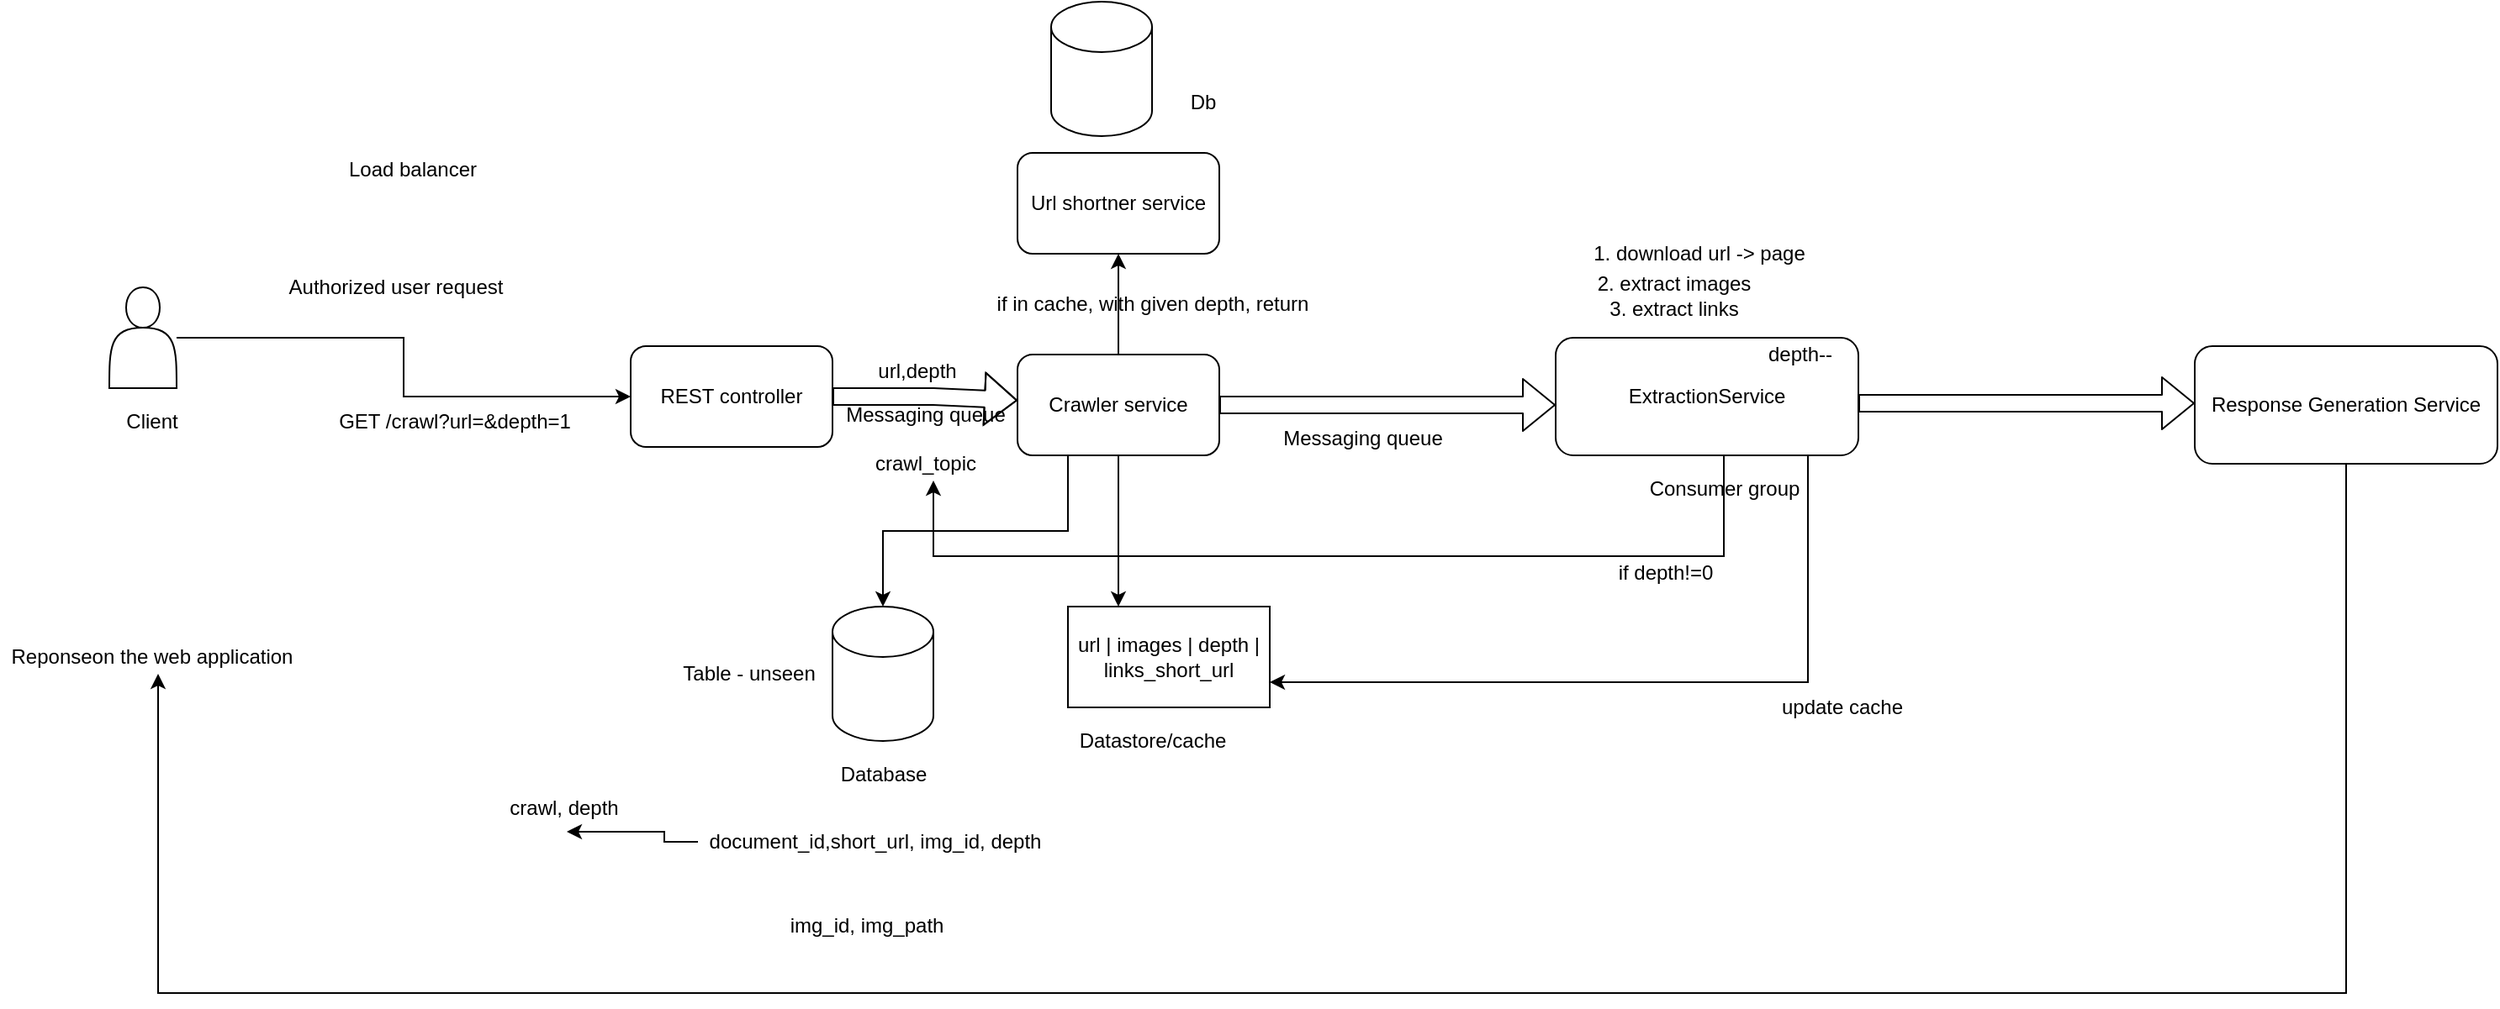 <mxfile version="14.6.0" type="github" pages="2"><diagram id="Vf3GBHBf9x3Q_7n65QiO" name="Web-crawler design"><mxGraphModel dx="1891" dy="1562" grid="1" gridSize="10" guides="1" tooltips="1" connect="1" arrows="1" fold="1" page="1" pageScale="1" pageWidth="850" pageHeight="1100" math="0" shadow="0"><root><mxCell id="0"/><mxCell id="1" parent="0"/><mxCell id="9coMysqWBlZMg_-NkNw8-15" value="" style="edgeStyle=orthogonalEdgeStyle;rounded=0;orthogonalLoop=1;jettySize=auto;html=1;" parent="1" source="9coMysqWBlZMg_-NkNw8-2" edge="1"><mxGeometry relative="1" as="geometry"><mxPoint x="360" y="230" as="targetPoint"/></mxGeometry></mxCell><mxCell id="9coMysqWBlZMg_-NkNw8-22" value="" style="edgeStyle=orthogonalEdgeStyle;rounded=0;orthogonalLoop=1;jettySize=auto;html=1;" parent="1" source="9coMysqWBlZMg_-NkNw8-2" target="9coMysqWBlZMg_-NkNw8-12" edge="1"><mxGeometry relative="1" as="geometry"><Array as="points"><mxPoint x="360" y="40"/><mxPoint x="360" y="40"/></Array></mxGeometry></mxCell><mxCell id="9coMysqWBlZMg_-NkNw8-2" value="Crawler service" style="rounded=1;whiteSpace=wrap;html=1;" parent="1" vertex="1"><mxGeometry x="300" y="80" width="120" height="60" as="geometry"/></mxCell><mxCell id="9coMysqWBlZMg_-NkNw8-5" style="edgeStyle=orthogonalEdgeStyle;rounded=0;orthogonalLoop=1;jettySize=auto;html=1;entryX=0;entryY=0.5;entryDx=0;entryDy=0;" parent="1" source="9coMysqWBlZMg_-NkNw8-3" target="9coMysqWBlZMg_-NkNw8-41" edge="1"><mxGeometry relative="1" as="geometry"><mxPoint x="210" y="130" as="targetPoint"/><Array as="points"/></mxGeometry></mxCell><mxCell id="9coMysqWBlZMg_-NkNw8-3" value="" style="shape=actor;whiteSpace=wrap;html=1;" parent="1" vertex="1"><mxGeometry x="-240" y="40" width="40" height="60" as="geometry"/></mxCell><mxCell id="9coMysqWBlZMg_-NkNw8-4" value="Client" style="text;html=1;align=center;verticalAlign=middle;resizable=0;points=[];autosize=1;strokeColor=none;" parent="1" vertex="1"><mxGeometry x="-240" y="110" width="50" height="20" as="geometry"/></mxCell><mxCell id="9coMysqWBlZMg_-NkNw8-6" value="Authorized user request" style="text;html=1;align=center;verticalAlign=middle;resizable=0;points=[];autosize=1;strokeColor=none;" parent="1" vertex="1"><mxGeometry x="-140" y="30" width="140" height="20" as="geometry"/></mxCell><mxCell id="9coMysqWBlZMg_-NkNw8-7" value="GET /crawl?url=&amp;amp;depth=1" style="text;html=1;align=center;verticalAlign=middle;resizable=0;points=[];autosize=1;strokeColor=none;" parent="1" vertex="1"><mxGeometry x="-110" y="110" width="150" height="20" as="geometry"/></mxCell><mxCell id="9coMysqWBlZMg_-NkNw8-12" value="Url shortner service" style="rounded=1;whiteSpace=wrap;html=1;" parent="1" vertex="1"><mxGeometry x="300" y="-40" width="120" height="60" as="geometry"/></mxCell><mxCell id="9coMysqWBlZMg_-NkNw8-19" value="" style="edgeStyle=orthogonalEdgeStyle;rounded=0;orthogonalLoop=1;jettySize=auto;html=1;exitX=0.25;exitY=1;exitDx=0;exitDy=0;" parent="1" source="9coMysqWBlZMg_-NkNw8-2" target="9coMysqWBlZMg_-NkNw8-18" edge="1"><mxGeometry relative="1" as="geometry"><mxPoint x="330" y="270" as="sourcePoint"/></mxGeometry></mxCell><mxCell id="9coMysqWBlZMg_-NkNw8-17" value="Datastore/cache" style="text;html=1;align=center;verticalAlign=middle;resizable=0;points=[];autosize=1;strokeColor=none;" parent="1" vertex="1"><mxGeometry x="330" y="300" width="100" height="20" as="geometry"/></mxCell><mxCell id="9coMysqWBlZMg_-NkNw8-18" value="" style="shape=cylinder3;whiteSpace=wrap;html=1;boundedLbl=1;backgroundOutline=1;size=15;" parent="1" vertex="1"><mxGeometry x="190" y="230" width="60" height="80" as="geometry"/></mxCell><mxCell id="9coMysqWBlZMg_-NkNw8-20" value="Database" style="text;html=1;align=center;verticalAlign=middle;resizable=0;points=[];autosize=1;strokeColor=none;" parent="1" vertex="1"><mxGeometry x="185" y="320" width="70" height="20" as="geometry"/></mxCell><mxCell id="9coMysqWBlZMg_-NkNw8-21" value="url | images | depth | links_short_url" style="rounded=0;whiteSpace=wrap;html=1;" parent="1" vertex="1"><mxGeometry x="330" y="230" width="120" height="60" as="geometry"/></mxCell><mxCell id="9coMysqWBlZMg_-NkNw8-23" value="" style="shape=flexArrow;endArrow=classic;html=1;exitX=1;exitY=0.5;exitDx=0;exitDy=0;" parent="1" source="9coMysqWBlZMg_-NkNw8-2" edge="1"><mxGeometry width="50" height="50" relative="1" as="geometry"><mxPoint x="380" y="180" as="sourcePoint"/><mxPoint x="620" y="110" as="targetPoint"/></mxGeometry></mxCell><mxCell id="9coMysqWBlZMg_-NkNw8-24" value="Messaging queue" style="text;html=1;align=center;verticalAlign=middle;resizable=0;points=[];autosize=1;strokeColor=none;" parent="1" vertex="1"><mxGeometry x="450" y="120" width="110" height="20" as="geometry"/></mxCell><mxCell id="9coMysqWBlZMg_-NkNw8-25" value="ExtractionService" style="rounded=1;whiteSpace=wrap;html=1;" parent="1" vertex="1"><mxGeometry x="620" y="70" width="180" height="70" as="geometry"/></mxCell><mxCell id="9coMysqWBlZMg_-NkNw8-26" value="Consumer group" style="text;html=1;align=center;verticalAlign=middle;resizable=0;points=[];autosize=1;strokeColor=none;" parent="1" vertex="1"><mxGeometry x="670" y="150" width="100" height="20" as="geometry"/></mxCell><mxCell id="9coMysqWBlZMg_-NkNw8-27" value="if in cache, with given depth, return" style="text;html=1;align=center;verticalAlign=middle;resizable=0;points=[];autosize=1;strokeColor=none;" parent="1" vertex="1"><mxGeometry x="280" y="40" width="200" height="20" as="geometry"/></mxCell><mxCell id="9coMysqWBlZMg_-NkNw8-28" value="1. download url -&amp;gt; page" style="text;html=1;align=center;verticalAlign=middle;resizable=0;points=[];autosize=1;strokeColor=none;" parent="1" vertex="1"><mxGeometry x="635" y="10" width="140" height="20" as="geometry"/></mxCell><mxCell id="9coMysqWBlZMg_-NkNw8-35" style="edgeStyle=orthogonalEdgeStyle;rounded=0;orthogonalLoop=1;jettySize=auto;html=1;entryX=1;entryY=0.75;entryDx=0;entryDy=0;" parent="1" target="9coMysqWBlZMg_-NkNw8-21" edge="1"><mxGeometry relative="1" as="geometry"><mxPoint x="770" y="140" as="sourcePoint"/><Array as="points"><mxPoint x="770" y="275"/></Array></mxGeometry></mxCell><mxCell id="9coMysqWBlZMg_-NkNw8-38" style="edgeStyle=orthogonalEdgeStyle;rounded=0;orthogonalLoop=1;jettySize=auto;html=1;" parent="1" target="9coMysqWBlZMg_-NkNw8-44" edge="1"><mxGeometry relative="1" as="geometry"><mxPoint x="720" y="140" as="sourcePoint"/><Array as="points"><mxPoint x="720" y="140"/><mxPoint x="720" y="200"/><mxPoint x="250" y="200"/></Array></mxGeometry></mxCell><mxCell id="9coMysqWBlZMg_-NkNw8-31" value="2. extract images&lt;br&gt;3. extract links" style="text;html=1;align=center;verticalAlign=middle;resizable=0;points=[];autosize=1;strokeColor=none;" parent="1" vertex="1"><mxGeometry x="635" y="30" width="110" height="30" as="geometry"/></mxCell><mxCell id="9coMysqWBlZMg_-NkNw8-36" value="update cache" style="text;html=1;align=center;verticalAlign=middle;resizable=0;points=[];autosize=1;strokeColor=none;" parent="1" vertex="1"><mxGeometry x="745" y="280" width="90" height="20" as="geometry"/></mxCell><mxCell id="9coMysqWBlZMg_-NkNw8-39" value="if depth!=0" style="text;html=1;align=center;verticalAlign=middle;resizable=0;points=[];autosize=1;strokeColor=none;" parent="1" vertex="1"><mxGeometry x="650" y="200" width="70" height="20" as="geometry"/></mxCell><mxCell id="9coMysqWBlZMg_-NkNw8-41" value="REST controller" style="rounded=1;whiteSpace=wrap;html=1;" parent="1" vertex="1"><mxGeometry x="70" y="75" width="120" height="60" as="geometry"/></mxCell><mxCell id="9coMysqWBlZMg_-NkNw8-43" value="" style="shape=flexArrow;endArrow=classic;html=1;exitX=1;exitY=0.5;exitDx=0;exitDy=0;" parent="1" source="9coMysqWBlZMg_-NkNw8-41" target="9coMysqWBlZMg_-NkNw8-2" edge="1"><mxGeometry width="50" height="50" relative="1" as="geometry"><mxPoint x="230" y="100" as="sourcePoint"/><mxPoint x="430" y="100" as="targetPoint"/><Array as="points"><mxPoint x="250" y="105"/></Array></mxGeometry></mxCell><mxCell id="9coMysqWBlZMg_-NkNw8-44" value="Messaging queue&lt;br&gt;&lt;br&gt;crawl_topic" style="text;html=1;align=center;verticalAlign=middle;resizable=0;points=[];autosize=1;strokeColor=none;" parent="1" vertex="1"><mxGeometry x="190" y="105" width="110" height="50" as="geometry"/></mxCell><mxCell id="9coMysqWBlZMg_-NkNw8-47" value="url,depth" style="text;html=1;align=center;verticalAlign=middle;resizable=0;points=[];autosize=1;strokeColor=none;" parent="1" vertex="1"><mxGeometry x="210" y="80" width="60" height="20" as="geometry"/></mxCell><mxCell id="9coMysqWBlZMg_-NkNw8-48" value="depth--" style="text;html=1;align=center;verticalAlign=middle;resizable=0;points=[];autosize=1;strokeColor=none;" parent="1" vertex="1"><mxGeometry x="740" y="70" width="50" height="20" as="geometry"/></mxCell><mxCell id="9coMysqWBlZMg_-NkNw8-50" value="" style="shape=cylinder3;whiteSpace=wrap;html=1;boundedLbl=1;backgroundOutline=1;size=15;" parent="1" vertex="1"><mxGeometry x="320" y="-130" width="60" height="80" as="geometry"/></mxCell><mxCell id="9coMysqWBlZMg_-NkNw8-51" value="Db" style="text;html=1;align=center;verticalAlign=middle;resizable=0;points=[];autosize=1;strokeColor=none;" parent="1" vertex="1"><mxGeometry x="395" y="-80" width="30" height="20" as="geometry"/></mxCell><mxCell id="9coMysqWBlZMg_-NkNw8-62" style="edgeStyle=orthogonalEdgeStyle;rounded=0;orthogonalLoop=1;jettySize=auto;html=1;entryX=0.525;entryY=1.2;entryDx=0;entryDy=0;entryPerimeter=0;" parent="1" source="9coMysqWBlZMg_-NkNw8-52" target="9coMysqWBlZMg_-NkNw8-61" edge="1"><mxGeometry relative="1" as="geometry"/></mxCell><mxCell id="9coMysqWBlZMg_-NkNw8-52" value="document_id,short_url, img_id, depth" style="text;html=1;align=center;verticalAlign=middle;resizable=0;points=[];autosize=1;strokeColor=none;" parent="1" vertex="1"><mxGeometry x="110" y="360" width="210" height="20" as="geometry"/></mxCell><mxCell id="9coMysqWBlZMg_-NkNw8-53" value="img_id, img_path" style="text;html=1;align=center;verticalAlign=middle;resizable=0;points=[];autosize=1;strokeColor=none;" parent="1" vertex="1"><mxGeometry x="155" y="410" width="110" height="20" as="geometry"/></mxCell><mxCell id="9coMysqWBlZMg_-NkNw8-55" value="Table - unseen" style="text;html=1;align=center;verticalAlign=middle;resizable=0;points=[];autosize=1;strokeColor=none;" parent="1" vertex="1"><mxGeometry x="95" y="260" width="90" height="20" as="geometry"/></mxCell><mxCell id="9coMysqWBlZMg_-NkNw8-56" value="Load balancer" style="text;html=1;align=center;verticalAlign=middle;resizable=0;points=[];autosize=1;strokeColor=none;" parent="1" vertex="1"><mxGeometry x="-105" y="-40" width="90" height="20" as="geometry"/></mxCell><mxCell id="9coMysqWBlZMg_-NkNw8-57" value="" style="shape=flexArrow;endArrow=classic;html=1;exitX=1;exitY=0.5;exitDx=0;exitDy=0;" parent="1" edge="1"><mxGeometry width="50" height="50" relative="1" as="geometry"><mxPoint x="800" y="109" as="sourcePoint"/><mxPoint x="1000" y="109" as="targetPoint"/></mxGeometry></mxCell><mxCell id="9coMysqWBlZMg_-NkNw8-60" value="" style="edgeStyle=orthogonalEdgeStyle;rounded=0;orthogonalLoop=1;jettySize=auto;html=1;" parent="1" source="9coMysqWBlZMg_-NkNw8-58" edge="1"><mxGeometry relative="1" as="geometry"><mxPoint x="-211" y="270" as="targetPoint"/><Array as="points"><mxPoint x="1090" y="460"/><mxPoint x="-211" y="460"/></Array></mxGeometry></mxCell><mxCell id="9coMysqWBlZMg_-NkNw8-58" value="Response Generation Service" style="rounded=1;whiteSpace=wrap;html=1;" parent="1" vertex="1"><mxGeometry x="1000" y="75" width="180" height="70" as="geometry"/></mxCell><mxCell id="9coMysqWBlZMg_-NkNw8-61" value="crawl, depth" style="text;html=1;align=center;verticalAlign=middle;resizable=0;points=[];autosize=1;strokeColor=none;" parent="1" vertex="1"><mxGeometry x="-10" y="340" width="80" height="20" as="geometry"/></mxCell><mxCell id="9coMysqWBlZMg_-NkNw8-63" value="Reponseon the web application" style="text;html=1;align=center;verticalAlign=middle;resizable=0;points=[];autosize=1;strokeColor=none;" parent="1" vertex="1"><mxGeometry x="-305" y="250" width="180" height="20" as="geometry"/></mxCell></root></mxGraphModel></diagram><diagram id="UGqA5A5nwgQfL88ivCB9" name="Page-2"><mxGraphModel dx="1041" dy="462" grid="1" gridSize="10" guides="1" tooltips="1" connect="1" arrows="1" fold="1" page="1" pageScale="1" pageWidth="850" pageHeight="1100" math="0" shadow="0"><root><mxCell id="ppw_MfBqk7u4KXwNzvqR-0"/><mxCell id="ppw_MfBqk7u4KXwNzvqR-1" parent="ppw_MfBqk7u4KXwNzvqR-0"/></root></mxGraphModel></diagram></mxfile>